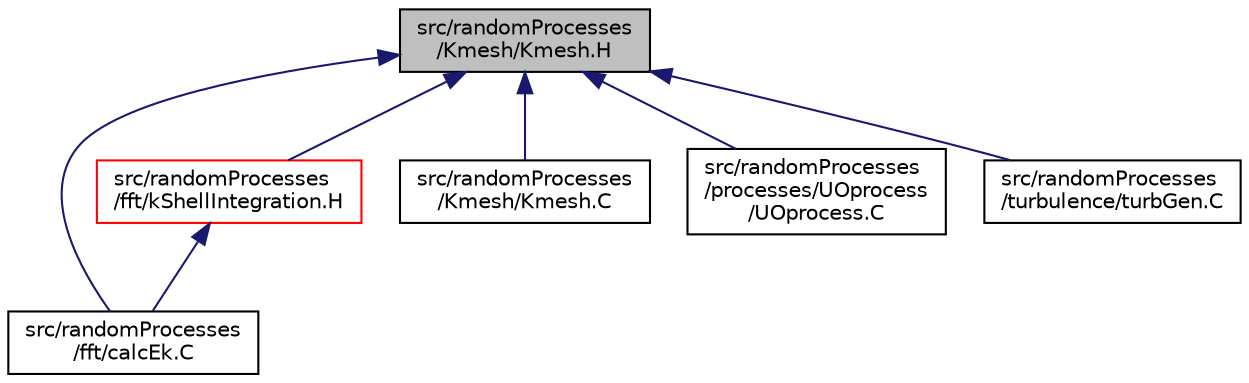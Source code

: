 digraph "src/randomProcesses/Kmesh/Kmesh.H"
{
  bgcolor="transparent";
  edge [fontname="Helvetica",fontsize="10",labelfontname="Helvetica",labelfontsize="10"];
  node [fontname="Helvetica",fontsize="10",shape=record];
  Node283 [label="src/randomProcesses\l/Kmesh/Kmesh.H",height=0.2,width=0.4,color="black", fillcolor="grey75", style="filled", fontcolor="black"];
  Node283 -> Node284 [dir="back",color="midnightblue",fontsize="10",style="solid",fontname="Helvetica"];
  Node284 [label="src/randomProcesses\l/fft/calcEk.C",height=0.2,width=0.4,color="black",URL="$a14006.html"];
  Node283 -> Node285 [dir="back",color="midnightblue",fontsize="10",style="solid",fontname="Helvetica"];
  Node285 [label="src/randomProcesses\l/fft/kShellIntegration.H",height=0.2,width=0.4,color="red",URL="$a14027.html",tooltip="Integrate a multi-dimensional complexVectorField in k-shells to create the 1D. "];
  Node285 -> Node284 [dir="back",color="midnightblue",fontsize="10",style="solid",fontname="Helvetica"];
  Node283 -> Node287 [dir="back",color="midnightblue",fontsize="10",style="solid",fontname="Helvetica"];
  Node287 [label="src/randomProcesses\l/Kmesh/Kmesh.C",height=0.2,width=0.4,color="black",URL="$a14030.html"];
  Node283 -> Node288 [dir="back",color="midnightblue",fontsize="10",style="solid",fontname="Helvetica"];
  Node288 [label="src/randomProcesses\l/processes/UOprocess\l/UOprocess.C",height=0.2,width=0.4,color="black",URL="$a14042.html"];
  Node283 -> Node289 [dir="back",color="midnightblue",fontsize="10",style="solid",fontname="Helvetica"];
  Node289 [label="src/randomProcesses\l/turbulence/turbGen.C",height=0.2,width=0.4,color="black",URL="$a14051.html"];
}
